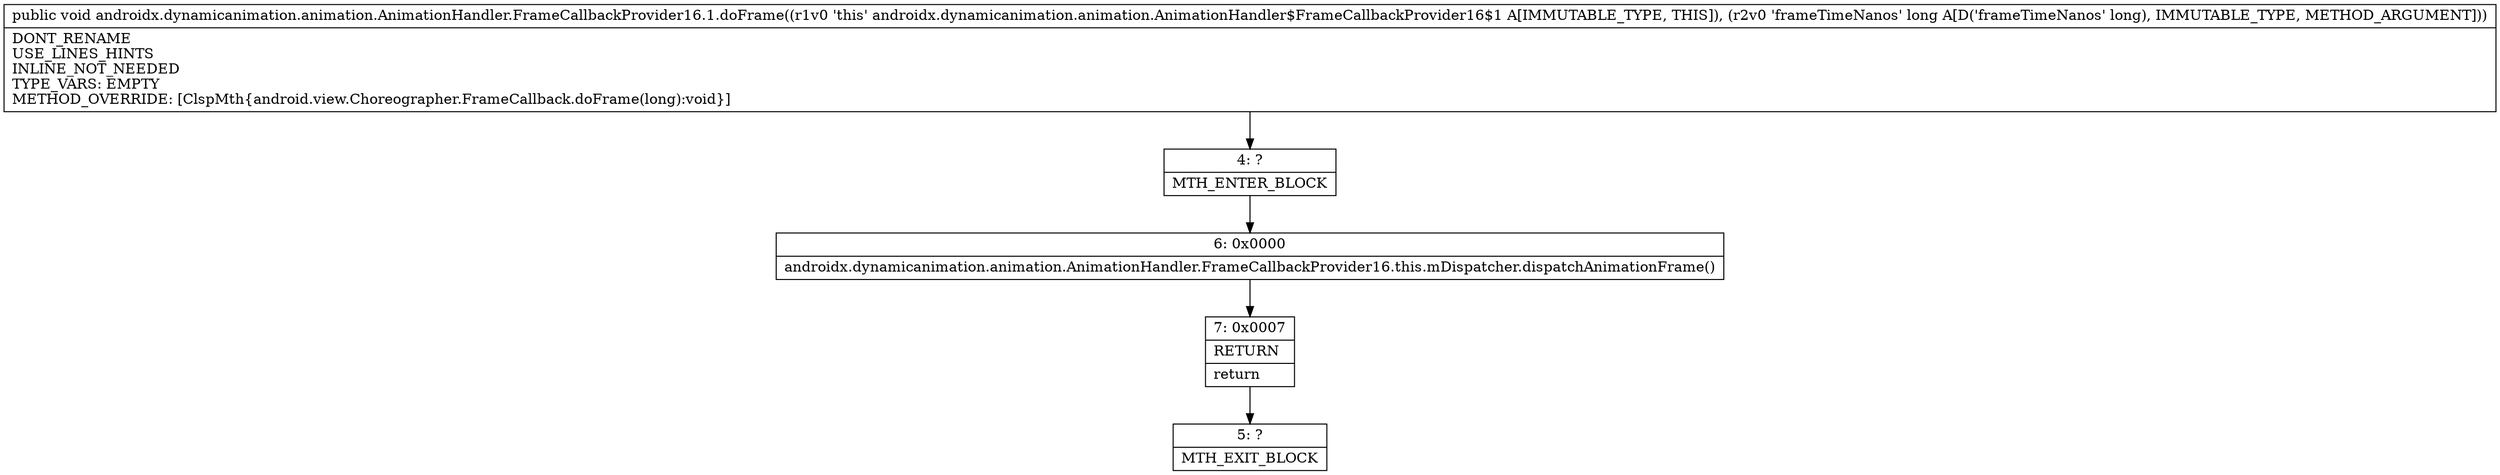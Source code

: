 digraph "CFG forandroidx.dynamicanimation.animation.AnimationHandler.FrameCallbackProvider16.1.doFrame(J)V" {
Node_4 [shape=record,label="{4\:\ ?|MTH_ENTER_BLOCK\l}"];
Node_6 [shape=record,label="{6\:\ 0x0000|androidx.dynamicanimation.animation.AnimationHandler.FrameCallbackProvider16.this.mDispatcher.dispatchAnimationFrame()\l}"];
Node_7 [shape=record,label="{7\:\ 0x0007|RETURN\l|return\l}"];
Node_5 [shape=record,label="{5\:\ ?|MTH_EXIT_BLOCK\l}"];
MethodNode[shape=record,label="{public void androidx.dynamicanimation.animation.AnimationHandler.FrameCallbackProvider16.1.doFrame((r1v0 'this' androidx.dynamicanimation.animation.AnimationHandler$FrameCallbackProvider16$1 A[IMMUTABLE_TYPE, THIS]), (r2v0 'frameTimeNanos' long A[D('frameTimeNanos' long), IMMUTABLE_TYPE, METHOD_ARGUMENT]))  | DONT_RENAME\lUSE_LINES_HINTS\lINLINE_NOT_NEEDED\lTYPE_VARS: EMPTY\lMETHOD_OVERRIDE: [ClspMth\{android.view.Choreographer.FrameCallback.doFrame(long):void\}]\l}"];
MethodNode -> Node_4;Node_4 -> Node_6;
Node_6 -> Node_7;
Node_7 -> Node_5;
}

